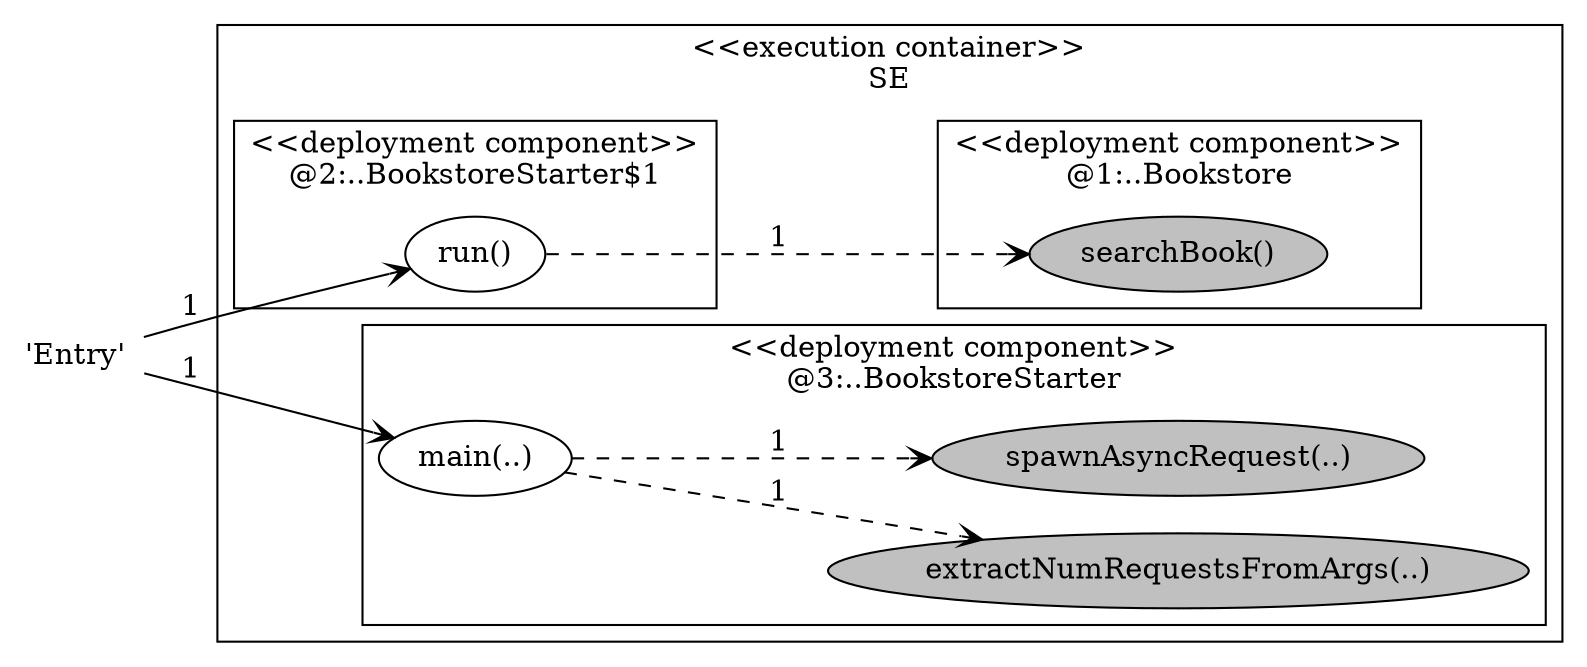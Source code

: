 digraph G {
 rankdir=LR;
"depNode_0" [label="'Entry'",shape="none"]
subgraph "cluster_container1" {
 label = "<<execution container>>\nSE";
 shape = "box";
 style = "filled";
 fillcolor = "white";
subgraph "cluster_component_1" {
 label = "<<deployment component>>\n@1:..Bookstore";
 shape = "box";
 style = "filled";
 fillcolor = "white";
"depNode_2" [label="searchBook()",shape="oval",style="filled",color="#000000",fillcolor="gray"]
}
subgraph "cluster_component_2" {
 label = "<<deployment component>>\n@2:..BookstoreStarter$1";
 shape = "box";
 style = "filled";
 fillcolor = "white";
"depNode_1" [label="run()",shape="oval",style="filled",color="#000000",fillcolor="white"]
}
subgraph "cluster_component_3" {
 label = "<<deployment component>>\n@3:..BookstoreStarter";
 shape = "box";
 style = "filled";
 fillcolor = "white";
"depNode_3" [label="main(..)",shape="oval",style="filled",color="#000000",fillcolor="white"]
"depNode_4" [label="extractNumRequestsFromArgs(..)",shape="oval",style="filled",color="#000000",fillcolor="gray"]
"depNode_5" [label="spawnAsyncRequest(..)",shape="oval",style="filled",color="#000000",fillcolor="gray"]
}
}
depNode_0->depNode_1[label=1, style="solid", arrowhead="open", color="#000000"]
depNode_0->depNode_3[label=1, style="solid", arrowhead="open", color="#000000"]
depNode_1->depNode_2[label=1, style="dashed", arrowhead="open", color="#000000"]
depNode_3->depNode_4[label=1, style="dashed", arrowhead="open", color="#000000"]
depNode_3->depNode_5[label=1, style="dashed", arrowhead="open", color="#000000"]
}
